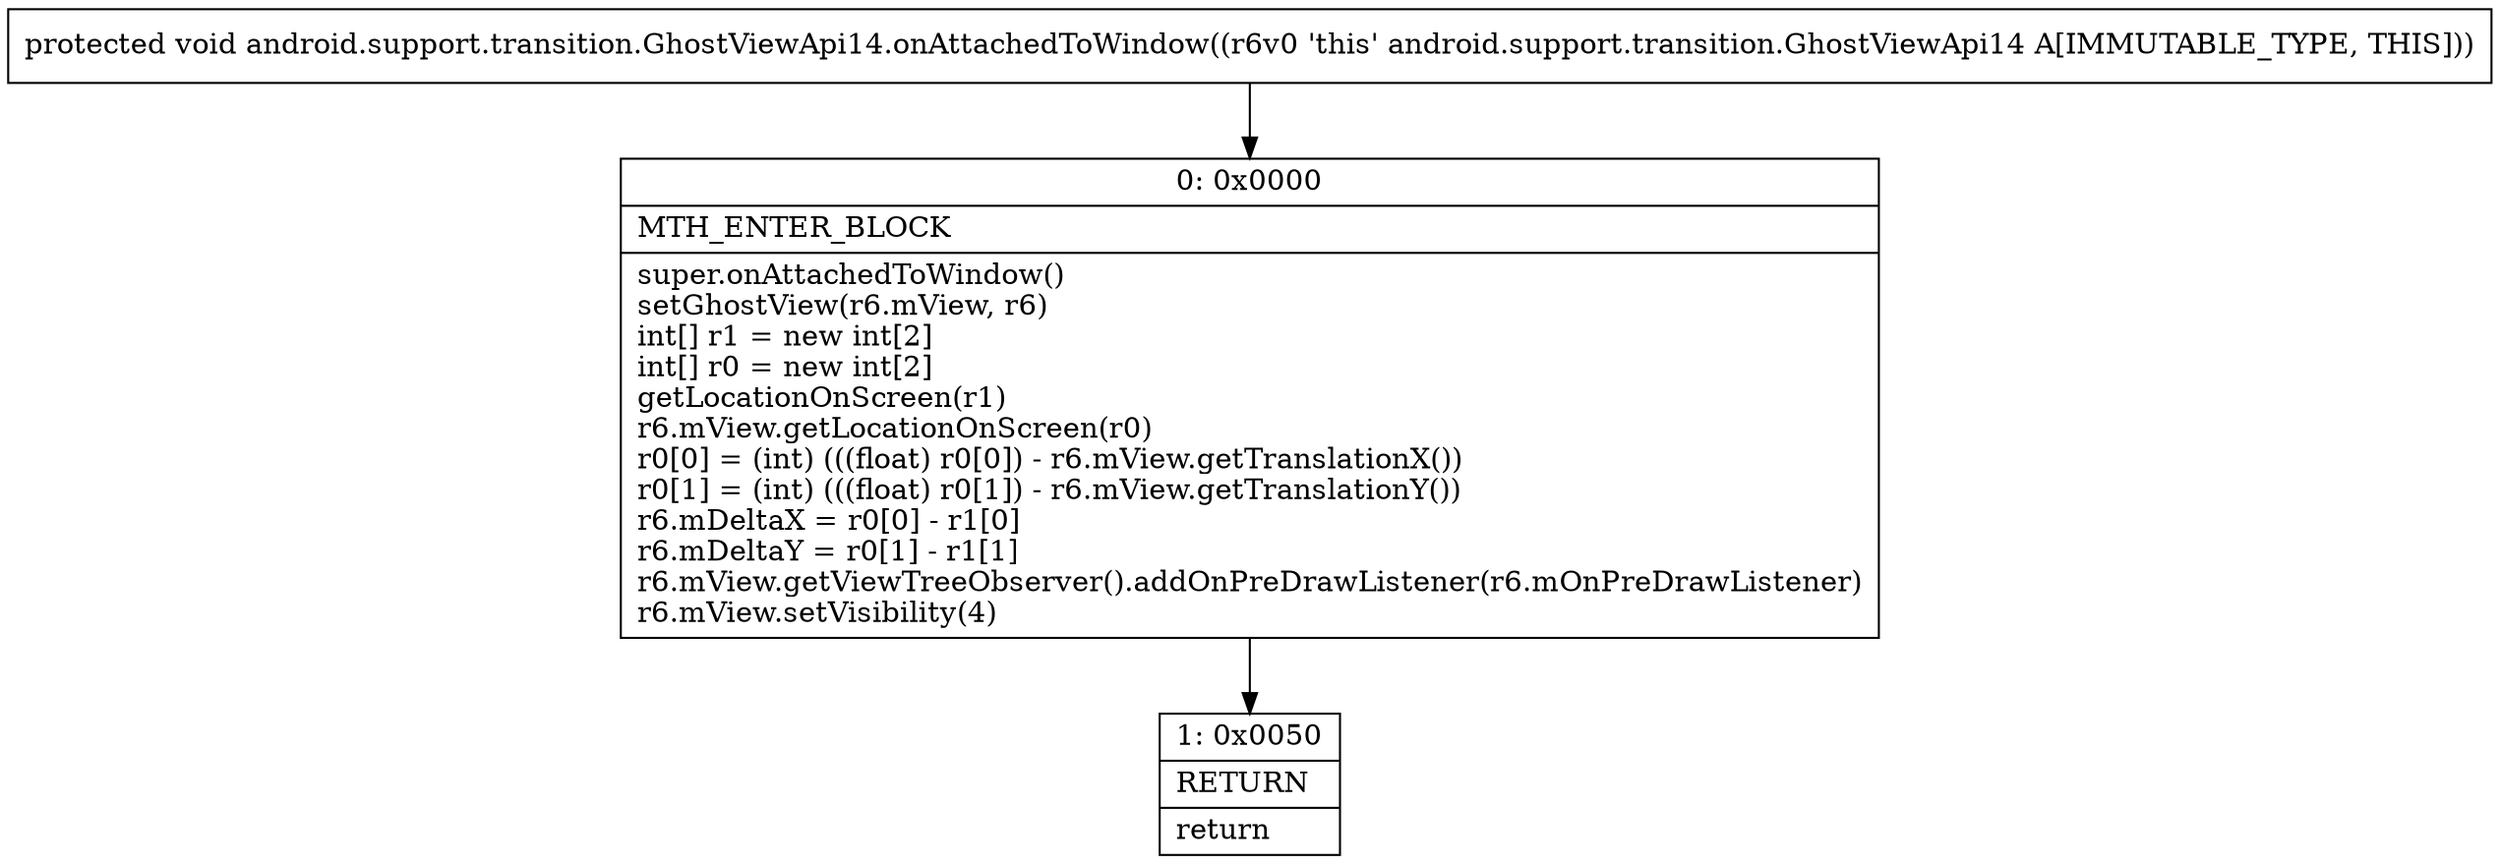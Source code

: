 digraph "CFG forandroid.support.transition.GhostViewApi14.onAttachedToWindow()V" {
Node_0 [shape=record,label="{0\:\ 0x0000|MTH_ENTER_BLOCK\l|super.onAttachedToWindow()\lsetGhostView(r6.mView, r6)\lint[] r1 = new int[2]\lint[] r0 = new int[2]\lgetLocationOnScreen(r1)\lr6.mView.getLocationOnScreen(r0)\lr0[0] = (int) (((float) r0[0]) \- r6.mView.getTranslationX())\lr0[1] = (int) (((float) r0[1]) \- r6.mView.getTranslationY())\lr6.mDeltaX = r0[0] \- r1[0]\lr6.mDeltaY = r0[1] \- r1[1]\lr6.mView.getViewTreeObserver().addOnPreDrawListener(r6.mOnPreDrawListener)\lr6.mView.setVisibility(4)\l}"];
Node_1 [shape=record,label="{1\:\ 0x0050|RETURN\l|return\l}"];
MethodNode[shape=record,label="{protected void android.support.transition.GhostViewApi14.onAttachedToWindow((r6v0 'this' android.support.transition.GhostViewApi14 A[IMMUTABLE_TYPE, THIS])) }"];
MethodNode -> Node_0;
Node_0 -> Node_1;
}

